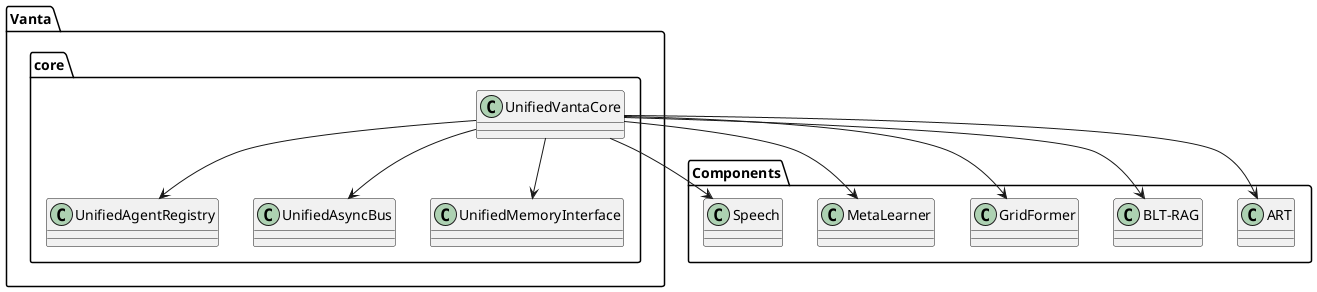 @startuml
package "Vanta" {
  package "core" {
    class UnifiedVantaCore
    class UnifiedAgentRegistry
    class UnifiedAsyncBus
    class UnifiedMemoryInterface
  }
}
package "Components" {
  class ART
  class "BLT-RAG" as BLTRAG
  class GridFormer
  class MetaLearner
  class Speech
}
UnifiedVantaCore --> UnifiedAgentRegistry
UnifiedVantaCore --> UnifiedAsyncBus
UnifiedVantaCore --> UnifiedMemoryInterface
UnifiedVantaCore --> ART
UnifiedVantaCore --> BLTRAG
UnifiedVantaCore --> GridFormer
UnifiedVantaCore --> MetaLearner
UnifiedVantaCore --> Speech
@enduml

